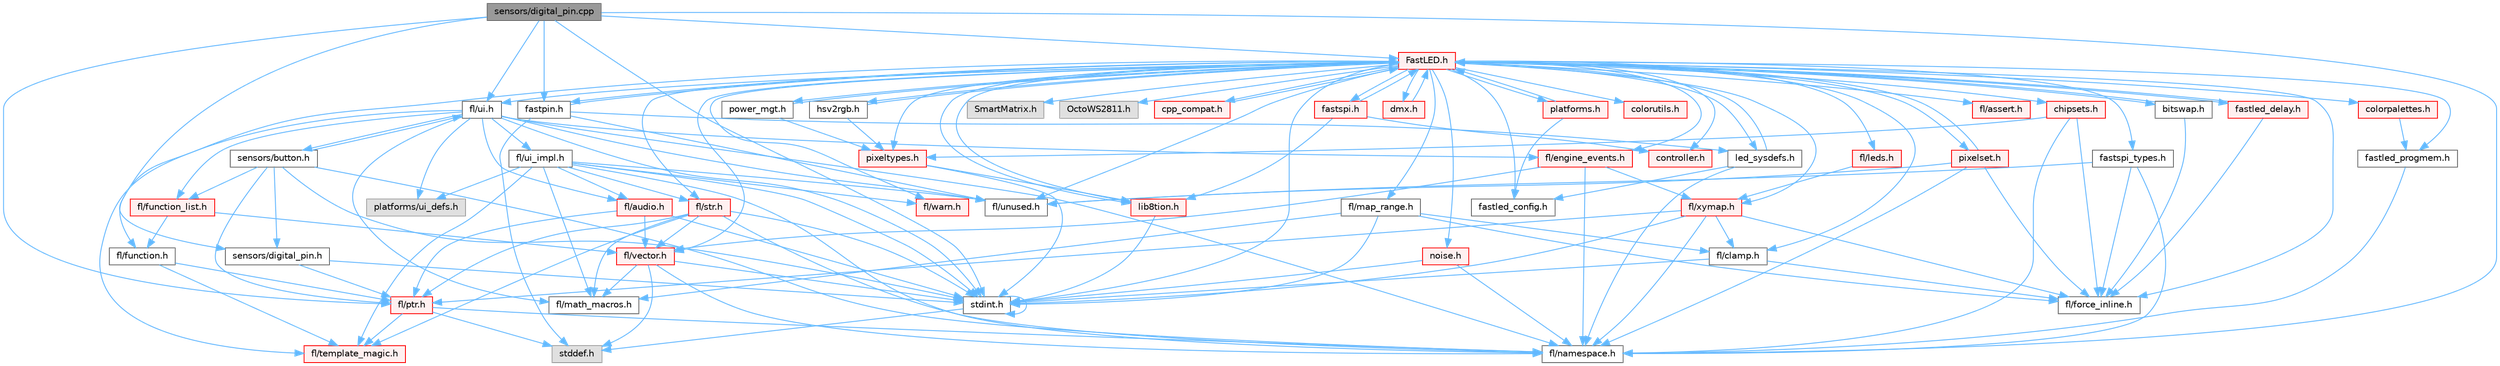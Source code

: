 digraph "sensors/digital_pin.cpp"
{
 // INTERACTIVE_SVG=YES
 // LATEX_PDF_SIZE
  bgcolor="transparent";
  edge [fontname=Helvetica,fontsize=10,labelfontname=Helvetica,labelfontsize=10];
  node [fontname=Helvetica,fontsize=10,shape=box,height=0.2,width=0.4];
  Node1 [id="Node000001",label="sensors/digital_pin.cpp",height=0.2,width=0.4,color="gray40", fillcolor="grey60", style="filled", fontcolor="black",tooltip=" "];
  Node1 -> Node2 [id="edge1_Node000001_Node000002",color="steelblue1",style="solid",tooltip=" "];
  Node2 [id="Node000002",label="stdint.h",height=0.2,width=0.4,color="grey40", fillcolor="white", style="filled",URL="$df/dd8/stdint_8h.html",tooltip=" "];
  Node2 -> Node3 [id="edge2_Node000002_Node000003",color="steelblue1",style="solid",tooltip=" "];
  Node3 [id="Node000003",label="stddef.h",height=0.2,width=0.4,color="grey60", fillcolor="#E0E0E0", style="filled",tooltip=" "];
  Node2 -> Node2 [id="edge3_Node000002_Node000002",color="steelblue1",style="solid",tooltip=" "];
  Node1 -> Node4 [id="edge4_Node000001_Node000004",color="steelblue1",style="solid",tooltip=" "];
  Node4 [id="Node000004",label="fl/ui.h",height=0.2,width=0.4,color="grey40", fillcolor="white", style="filled",URL="$d9/d3b/ui_8h.html",tooltip=" "];
  Node4 -> Node2 [id="edge5_Node000004_Node000002",color="steelblue1",style="solid",tooltip=" "];
  Node4 -> Node5 [id="edge6_Node000004_Node000005",color="steelblue1",style="solid",tooltip=" "];
  Node5 [id="Node000005",label="fl/audio.h",height=0.2,width=0.4,color="red", fillcolor="#FFF0F0", style="filled",URL="$da/d09/audio_8h.html",tooltip=" "];
  Node5 -> Node19 [id="edge7_Node000005_Node000019",color="steelblue1",style="solid",tooltip=" "];
  Node19 [id="Node000019",label="fl/ptr.h",height=0.2,width=0.4,color="red", fillcolor="#FFF0F0", style="filled",URL="$dd/d98/ptr_8h.html",tooltip=" "];
  Node19 -> Node3 [id="edge8_Node000019_Node000003",color="steelblue1",style="solid",tooltip=" "];
  Node19 -> Node18 [id="edge9_Node000019_Node000018",color="steelblue1",style="solid",tooltip=" "];
  Node18 [id="Node000018",label="fl/namespace.h",height=0.2,width=0.4,color="grey40", fillcolor="white", style="filled",URL="$df/d2a/namespace_8h.html",tooltip="Implements the FastLED namespace macros."];
  Node19 -> Node20 [id="edge10_Node000019_Node000020",color="steelblue1",style="solid",tooltip=" "];
  Node20 [id="Node000020",label="fl/template_magic.h",height=0.2,width=0.4,color="red", fillcolor="#FFF0F0", style="filled",URL="$d8/d0c/template__magic_8h.html",tooltip=" "];
  Node5 -> Node22 [id="edge11_Node000005_Node000022",color="steelblue1",style="solid",tooltip=" "];
  Node22 [id="Node000022",label="fl/vector.h",height=0.2,width=0.4,color="red", fillcolor="#FFF0F0", style="filled",URL="$d6/d68/vector_8h.html",tooltip=" "];
  Node22 -> Node3 [id="edge12_Node000022_Node000003",color="steelblue1",style="solid",tooltip=" "];
  Node22 -> Node2 [id="edge13_Node000022_Node000002",color="steelblue1",style="solid",tooltip=" "];
  Node22 -> Node17 [id="edge14_Node000022_Node000017",color="steelblue1",style="solid",tooltip=" "];
  Node17 [id="Node000017",label="fl/math_macros.h",height=0.2,width=0.4,color="grey40", fillcolor="white", style="filled",URL="$d8/db8/math__macros_8h.html",tooltip=" "];
  Node22 -> Node18 [id="edge15_Node000022_Node000018",color="steelblue1",style="solid",tooltip=" "];
  Node5 -> Node2 [id="edge16_Node000005_Node000002",color="steelblue1",style="solid",tooltip=" "];
  Node4 -> Node29 [id="edge17_Node000004_Node000029",color="steelblue1",style="solid",tooltip=" "];
  Node29 [id="Node000029",label="fl/engine_events.h",height=0.2,width=0.4,color="red", fillcolor="#FFF0F0", style="filled",URL="$db/dc0/engine__events_8h.html",tooltip=" "];
  Node29 -> Node18 [id="edge18_Node000029_Node000018",color="steelblue1",style="solid",tooltip=" "];
  Node29 -> Node22 [id="edge19_Node000029_Node000022",color="steelblue1",style="solid",tooltip=" "];
  Node29 -> Node37 [id="edge20_Node000029_Node000037",color="steelblue1",style="solid",tooltip=" "];
  Node37 [id="Node000037",label="fl/xymap.h",height=0.2,width=0.4,color="red", fillcolor="#FFF0F0", style="filled",URL="$da/d61/xymap_8h.html",tooltip=" "];
  Node37 -> Node2 [id="edge21_Node000037_Node000002",color="steelblue1",style="solid",tooltip=" "];
  Node37 -> Node14 [id="edge22_Node000037_Node000014",color="steelblue1",style="solid",tooltip=" "];
  Node14 [id="Node000014",label="fl/clamp.h",height=0.2,width=0.4,color="grey40", fillcolor="white", style="filled",URL="$d6/dd3/clamp_8h.html",tooltip=" "];
  Node14 -> Node2 [id="edge23_Node000014_Node000002",color="steelblue1",style="solid",tooltip=" "];
  Node14 -> Node15 [id="edge24_Node000014_Node000015",color="steelblue1",style="solid",tooltip=" "];
  Node15 [id="Node000015",label="fl/force_inline.h",height=0.2,width=0.4,color="grey40", fillcolor="white", style="filled",URL="$d4/d64/force__inline_8h.html",tooltip=" "];
  Node37 -> Node15 [id="edge25_Node000037_Node000015",color="steelblue1",style="solid",tooltip=" "];
  Node37 -> Node18 [id="edge26_Node000037_Node000018",color="steelblue1",style="solid",tooltip=" "];
  Node37 -> Node19 [id="edge27_Node000037_Node000019",color="steelblue1",style="solid",tooltip=" "];
  Node4 -> Node43 [id="edge28_Node000004_Node000043",color="steelblue1",style="solid",tooltip=" "];
  Node43 [id="Node000043",label="fl/function_list.h",height=0.2,width=0.4,color="red", fillcolor="#FFF0F0", style="filled",URL="$d0/d64/function__list_8h.html",tooltip=" "];
  Node43 -> Node44 [id="edge29_Node000043_Node000044",color="steelblue1",style="solid",tooltip=" "];
  Node44 [id="Node000044",label="fl/function.h",height=0.2,width=0.4,color="grey40", fillcolor="white", style="filled",URL="$dd/d67/function_8h.html",tooltip=" "];
  Node44 -> Node19 [id="edge30_Node000044_Node000019",color="steelblue1",style="solid",tooltip=" "];
  Node44 -> Node20 [id="edge31_Node000044_Node000020",color="steelblue1",style="solid",tooltip=" "];
  Node43 -> Node22 [id="edge32_Node000043_Node000022",color="steelblue1",style="solid",tooltip=" "];
  Node4 -> Node17 [id="edge33_Node000004_Node000017",color="steelblue1",style="solid",tooltip=" "];
  Node4 -> Node18 [id="edge34_Node000004_Node000018",color="steelblue1",style="solid",tooltip=" "];
  Node4 -> Node20 [id="edge35_Node000004_Node000020",color="steelblue1",style="solid",tooltip=" "];
  Node4 -> Node45 [id="edge36_Node000004_Node000045",color="steelblue1",style="solid",tooltip=" "];
  Node45 [id="Node000045",label="fl/ui_impl.h",height=0.2,width=0.4,color="grey40", fillcolor="white", style="filled",URL="$d6/dc0/ui__impl_8h.html",tooltip=" "];
  Node45 -> Node2 [id="edge37_Node000045_Node000002",color="steelblue1",style="solid",tooltip=" "];
  Node45 -> Node5 [id="edge38_Node000045_Node000005",color="steelblue1",style="solid",tooltip=" "];
  Node45 -> Node17 [id="edge39_Node000045_Node000017",color="steelblue1",style="solid",tooltip=" "];
  Node45 -> Node18 [id="edge40_Node000045_Node000018",color="steelblue1",style="solid",tooltip=" "];
  Node45 -> Node11 [id="edge41_Node000045_Node000011",color="steelblue1",style="solid",tooltip=" "];
  Node11 [id="Node000011",label="fl/str.h",height=0.2,width=0.4,color="red", fillcolor="#FFF0F0", style="filled",URL="$d1/d93/str_8h.html",tooltip=" "];
  Node11 -> Node2 [id="edge42_Node000011_Node000002",color="steelblue1",style="solid",tooltip=" "];
  Node11 -> Node17 [id="edge43_Node000011_Node000017",color="steelblue1",style="solid",tooltip=" "];
  Node11 -> Node18 [id="edge44_Node000011_Node000018",color="steelblue1",style="solid",tooltip=" "];
  Node11 -> Node19 [id="edge45_Node000011_Node000019",color="steelblue1",style="solid",tooltip=" "];
  Node11 -> Node20 [id="edge46_Node000011_Node000020",color="steelblue1",style="solid",tooltip=" "];
  Node11 -> Node22 [id="edge47_Node000011_Node000022",color="steelblue1",style="solid",tooltip=" "];
  Node45 -> Node20 [id="edge48_Node000045_Node000020",color="steelblue1",style="solid",tooltip=" "];
  Node45 -> Node26 [id="edge49_Node000045_Node000026",color="steelblue1",style="solid",tooltip=" "];
  Node26 [id="Node000026",label="fl/unused.h",height=0.2,width=0.4,color="grey40", fillcolor="white", style="filled",URL="$d8/d4b/unused_8h.html",tooltip=" "];
  Node45 -> Node46 [id="edge50_Node000045_Node000046",color="steelblue1",style="solid",tooltip=" "];
  Node46 [id="Node000046",label="fl/warn.h",height=0.2,width=0.4,color="red", fillcolor="#FFF0F0", style="filled",URL="$de/d77/warn_8h.html",tooltip=" "];
  Node45 -> Node49 [id="edge51_Node000045_Node000049",color="steelblue1",style="solid",tooltip=" "];
  Node49 [id="Node000049",label="platforms/ui_defs.h",height=0.2,width=0.4,color="grey60", fillcolor="#E0E0E0", style="filled",tooltip=" "];
  Node4 -> Node26 [id="edge52_Node000004_Node000026",color="steelblue1",style="solid",tooltip=" "];
  Node4 -> Node49 [id="edge53_Node000004_Node000049",color="steelblue1",style="solid",tooltip=" "];
  Node4 -> Node50 [id="edge54_Node000004_Node000050",color="steelblue1",style="solid",tooltip=" "];
  Node50 [id="Node000050",label="sensors/button.h",height=0.2,width=0.4,color="grey40", fillcolor="white", style="filled",URL="$d7/d0e/button_8h.html",tooltip=" "];
  Node50 -> Node2 [id="edge55_Node000050_Node000002",color="steelblue1",style="solid",tooltip=" "];
  Node50 -> Node43 [id="edge56_Node000050_Node000043",color="steelblue1",style="solid",tooltip=" "];
  Node50 -> Node18 [id="edge57_Node000050_Node000018",color="steelblue1",style="solid",tooltip=" "];
  Node50 -> Node19 [id="edge58_Node000050_Node000019",color="steelblue1",style="solid",tooltip=" "];
  Node50 -> Node4 [id="edge59_Node000050_Node000004",color="steelblue1",style="solid",tooltip=" "];
  Node50 -> Node51 [id="edge60_Node000050_Node000051",color="steelblue1",style="solid",tooltip=" "];
  Node51 [id="Node000051",label="sensors/digital_pin.h",height=0.2,width=0.4,color="grey40", fillcolor="white", style="filled",URL="$dd/d83/digital__pin_8h.html",tooltip=" "];
  Node51 -> Node2 [id="edge61_Node000051_Node000002",color="steelblue1",style="solid",tooltip=" "];
  Node51 -> Node19 [id="edge62_Node000051_Node000019",color="steelblue1",style="solid",tooltip=" "];
  Node1 -> Node19 [id="edge63_Node000001_Node000019",color="steelblue1",style="solid",tooltip=" "];
  Node1 -> Node18 [id="edge64_Node000001_Node000018",color="steelblue1",style="solid",tooltip=" "];
  Node1 -> Node51 [id="edge65_Node000001_Node000051",color="steelblue1",style="solid",tooltip=" "];
  Node1 -> Node52 [id="edge66_Node000001_Node000052",color="steelblue1",style="solid",tooltip=" "];
  Node52 [id="Node000052",label="FastLED.h",height=0.2,width=0.4,color="red", fillcolor="#FFF0F0", style="filled",URL="$db/d97/_fast_l_e_d_8h.html",tooltip="central include file for FastLED, defines the CFastLED class/object"];
  Node52 -> Node2 [id="edge67_Node000052_Node000002",color="steelblue1",style="solid",tooltip=" "];
  Node52 -> Node53 [id="edge68_Node000052_Node000053",color="steelblue1",style="solid",tooltip=" "];
  Node53 [id="Node000053",label="SmartMatrix.h",height=0.2,width=0.4,color="grey60", fillcolor="#E0E0E0", style="filled",tooltip=" "];
  Node52 -> Node54 [id="edge69_Node000052_Node000054",color="steelblue1",style="solid",tooltip=" "];
  Node54 [id="Node000054",label="OctoWS2811.h",height=0.2,width=0.4,color="grey60", fillcolor="#E0E0E0", style="filled",tooltip=" "];
  Node52 -> Node15 [id="edge70_Node000052_Node000015",color="steelblue1",style="solid",tooltip=" "];
  Node52 -> Node55 [id="edge71_Node000052_Node000055",color="steelblue1",style="solid",tooltip=" "];
  Node55 [id="Node000055",label="cpp_compat.h",height=0.2,width=0.4,color="red", fillcolor="#FFF0F0", style="filled",URL="$d9/d13/cpp__compat_8h.html",tooltip="Compatibility functions based on C++ version."];
  Node55 -> Node52 [id="edge72_Node000055_Node000052",color="steelblue1",style="solid",tooltip=" "];
  Node52 -> Node57 [id="edge73_Node000052_Node000057",color="steelblue1",style="solid",tooltip=" "];
  Node57 [id="Node000057",label="fastled_config.h",height=0.2,width=0.4,color="grey40", fillcolor="white", style="filled",URL="$d5/d11/fastled__config_8h.html",tooltip="Contains definitions that can be used to configure FastLED at compile time."];
  Node52 -> Node58 [id="edge74_Node000052_Node000058",color="steelblue1",style="solid",tooltip=" "];
  Node58 [id="Node000058",label="led_sysdefs.h",height=0.2,width=0.4,color="grey40", fillcolor="white", style="filled",URL="$d9/d3e/led__sysdefs_8h.html",tooltip="Determines which platform system definitions to include."];
  Node58 -> Node52 [id="edge75_Node000058_Node000052",color="steelblue1",style="solid",tooltip=" "];
  Node58 -> Node57 [id="edge76_Node000058_Node000057",color="steelblue1",style="solid",tooltip=" "];
  Node58 -> Node18 [id="edge77_Node000058_Node000018",color="steelblue1",style="solid",tooltip=" "];
  Node52 -> Node59 [id="edge78_Node000052_Node000059",color="steelblue1",style="solid",tooltip=" "];
  Node59 [id="Node000059",label="fastled_delay.h",height=0.2,width=0.4,color="red", fillcolor="#FFF0F0", style="filled",URL="$d0/da8/fastled__delay_8h.html",tooltip="Utility functions and classes for managing delay cycles."];
  Node59 -> Node52 [id="edge79_Node000059_Node000052",color="steelblue1",style="solid",tooltip=" "];
  Node59 -> Node15 [id="edge80_Node000059_Node000015",color="steelblue1",style="solid",tooltip=" "];
  Node52 -> Node61 [id="edge81_Node000052_Node000061",color="steelblue1",style="solid",tooltip=" "];
  Node61 [id="Node000061",label="bitswap.h",height=0.2,width=0.4,color="grey40", fillcolor="white", style="filled",URL="$de/ded/bitswap_8h.html",tooltip="Functions for doing a rotation of bits/bytes used by parallel output."];
  Node61 -> Node52 [id="edge82_Node000061_Node000052",color="steelblue1",style="solid",tooltip=" "];
  Node61 -> Node15 [id="edge83_Node000061_Node000015",color="steelblue1",style="solid",tooltip=" "];
  Node52 -> Node62 [id="edge84_Node000052_Node000062",color="steelblue1",style="solid",tooltip=" "];
  Node62 [id="Node000062",label="controller.h",height=0.2,width=0.4,color="red", fillcolor="#FFF0F0", style="filled",URL="$d2/dd9/controller_8h.html",tooltip="deprecated: base definitions used by led controllers for writing out led data"];
  Node52 -> Node83 [id="edge85_Node000052_Node000083",color="steelblue1",style="solid",tooltip=" "];
  Node83 [id="Node000083",label="fastpin.h",height=0.2,width=0.4,color="grey40", fillcolor="white", style="filled",URL="$db/d65/fastpin_8h.html",tooltip="Class base definitions for defining fast pin access."];
  Node83 -> Node52 [id="edge86_Node000083_Node000052",color="steelblue1",style="solid",tooltip=" "];
  Node83 -> Node58 [id="edge87_Node000083_Node000058",color="steelblue1",style="solid",tooltip=" "];
  Node83 -> Node3 [id="edge88_Node000083_Node000003",color="steelblue1",style="solid",tooltip=" "];
  Node83 -> Node26 [id="edge89_Node000083_Node000026",color="steelblue1",style="solid",tooltip=" "];
  Node52 -> Node84 [id="edge90_Node000052_Node000084",color="steelblue1",style="solid",tooltip=" "];
  Node84 [id="Node000084",label="fastspi_types.h",height=0.2,width=0.4,color="grey40", fillcolor="white", style="filled",URL="$d2/ddb/fastspi__types_8h.html",tooltip="Data types and constants used by SPI interfaces."];
  Node84 -> Node15 [id="edge91_Node000084_Node000015",color="steelblue1",style="solid",tooltip=" "];
  Node84 -> Node18 [id="edge92_Node000084_Node000018",color="steelblue1",style="solid",tooltip=" "];
  Node84 -> Node26 [id="edge93_Node000084_Node000026",color="steelblue1",style="solid",tooltip=" "];
  Node52 -> Node85 [id="edge94_Node000052_Node000085",color="steelblue1",style="solid",tooltip=" "];
  Node85 [id="Node000085",label="dmx.h",height=0.2,width=0.4,color="red", fillcolor="#FFF0F0", style="filled",URL="$d3/de1/dmx_8h.html",tooltip="Defines the DMX512-based LED controllers."];
  Node85 -> Node52 [id="edge95_Node000085_Node000052",color="steelblue1",style="solid",tooltip=" "];
  Node52 -> Node88 [id="edge96_Node000052_Node000088",color="steelblue1",style="solid",tooltip=" "];
  Node88 [id="Node000088",label="platforms.h",height=0.2,width=0.4,color="red", fillcolor="#FFF0F0", style="filled",URL="$da/dc9/platforms_8h.html",tooltip="Determines which platforms headers to include."];
  Node88 -> Node52 [id="edge97_Node000088_Node000052",color="steelblue1",style="solid",tooltip=" "];
  Node88 -> Node57 [id="edge98_Node000088_Node000057",color="steelblue1",style="solid",tooltip=" "];
  Node52 -> Node90 [id="edge99_Node000052_Node000090",color="steelblue1",style="solid",tooltip=" "];
  Node90 [id="Node000090",label="fastled_progmem.h",height=0.2,width=0.4,color="grey40", fillcolor="white", style="filled",URL="$df/dab/fastled__progmem_8h.html",tooltip="Wrapper definitions to allow seamless use of PROGMEM in environments that have it."];
  Node90 -> Node18 [id="edge100_Node000090_Node000018",color="steelblue1",style="solid",tooltip=" "];
  Node52 -> Node65 [id="edge101_Node000052_Node000065",color="steelblue1",style="solid",tooltip=" "];
  Node65 [id="Node000065",label="lib8tion.h",height=0.2,width=0.4,color="red", fillcolor="#FFF0F0", style="filled",URL="$df/da5/lib8tion_8h.html",tooltip="Fast, efficient 8-bit math functions specifically designed for high-performance LED programming."];
  Node65 -> Node52 [id="edge102_Node000065_Node000052",color="steelblue1",style="solid",tooltip=" "];
  Node65 -> Node2 [id="edge103_Node000065_Node000002",color="steelblue1",style="solid",tooltip=" "];
  Node52 -> Node64 [id="edge104_Node000052_Node000064",color="steelblue1",style="solid",tooltip=" "];
  Node64 [id="Node000064",label="pixeltypes.h",height=0.2,width=0.4,color="red", fillcolor="#FFF0F0", style="filled",URL="$d2/dba/pixeltypes_8h.html",tooltip="Includes defintions for RGB and HSV pixels."];
  Node64 -> Node2 [id="edge105_Node000064_Node000002",color="steelblue1",style="solid",tooltip=" "];
  Node64 -> Node65 [id="edge106_Node000064_Node000065",color="steelblue1",style="solid",tooltip=" "];
  Node52 -> Node91 [id="edge107_Node000052_Node000091",color="steelblue1",style="solid",tooltip=" "];
  Node91 [id="Node000091",label="hsv2rgb.h",height=0.2,width=0.4,color="grey40", fillcolor="white", style="filled",URL="$de/d9a/hsv2rgb_8h.html",tooltip="Functions to convert from the HSV colorspace to the RGB colorspace."];
  Node91 -> Node52 [id="edge108_Node000091_Node000052",color="steelblue1",style="solid",tooltip=" "];
  Node91 -> Node64 [id="edge109_Node000091_Node000064",color="steelblue1",style="solid",tooltip=" "];
  Node52 -> Node92 [id="edge110_Node000052_Node000092",color="steelblue1",style="solid",tooltip=" "];
  Node92 [id="Node000092",label="colorutils.h",height=0.2,width=0.4,color="red", fillcolor="#FFF0F0", style="filled",URL="$d1/dfb/colorutils_8h.html",tooltip=" "];
  Node52 -> Node97 [id="edge111_Node000052_Node000097",color="steelblue1",style="solid",tooltip=" "];
  Node97 [id="Node000097",label="pixelset.h",height=0.2,width=0.4,color="red", fillcolor="#FFF0F0", style="filled",URL="$d4/d46/pixelset_8h.html",tooltip="Declares classes for managing logical groups of LEDs."];
  Node97 -> Node15 [id="edge112_Node000097_Node000015",color="steelblue1",style="solid",tooltip=" "];
  Node97 -> Node18 [id="edge113_Node000097_Node000018",color="steelblue1",style="solid",tooltip=" "];
  Node97 -> Node26 [id="edge114_Node000097_Node000026",color="steelblue1",style="solid",tooltip=" "];
  Node97 -> Node52 [id="edge115_Node000097_Node000052",color="steelblue1",style="solid",tooltip=" "];
  Node52 -> Node98 [id="edge116_Node000052_Node000098",color="steelblue1",style="solid",tooltip=" "];
  Node98 [id="Node000098",label="colorpalettes.h",height=0.2,width=0.4,color="red", fillcolor="#FFF0F0", style="filled",URL="$dc/dcc/colorpalettes_8h.html",tooltip="Declarations for the predefined color palettes supplied by FastLED."];
  Node98 -> Node90 [id="edge117_Node000098_Node000090",color="steelblue1",style="solid",tooltip=" "];
  Node52 -> Node99 [id="edge118_Node000052_Node000099",color="steelblue1",style="solid",tooltip=" "];
  Node99 [id="Node000099",label="noise.h",height=0.2,width=0.4,color="red", fillcolor="#FFF0F0", style="filled",URL="$d1/d31/noise_8h.html",tooltip="Functions to generate and fill arrays with noise."];
  Node99 -> Node2 [id="edge119_Node000099_Node000002",color="steelblue1",style="solid",tooltip=" "];
  Node99 -> Node18 [id="edge120_Node000099_Node000018",color="steelblue1",style="solid",tooltip=" "];
  Node52 -> Node100 [id="edge121_Node000052_Node000100",color="steelblue1",style="solid",tooltip=" "];
  Node100 [id="Node000100",label="power_mgt.h",height=0.2,width=0.4,color="grey40", fillcolor="white", style="filled",URL="$dc/d5b/power__mgt_8h.html",tooltip="Functions to limit the power used by FastLED."];
  Node100 -> Node52 [id="edge122_Node000100_Node000052",color="steelblue1",style="solid",tooltip=" "];
  Node100 -> Node64 [id="edge123_Node000100_Node000064",color="steelblue1",style="solid",tooltip=" "];
  Node52 -> Node101 [id="edge124_Node000052_Node000101",color="steelblue1",style="solid",tooltip=" "];
  Node101 [id="Node000101",label="fastspi.h",height=0.2,width=0.4,color="red", fillcolor="#FFF0F0", style="filled",URL="$d6/ddc/fastspi_8h.html",tooltip="Serial peripheral interface (SPI) definitions per platform."];
  Node101 -> Node52 [id="edge125_Node000101_Node000052",color="steelblue1",style="solid",tooltip=" "];
  Node101 -> Node62 [id="edge126_Node000101_Node000062",color="steelblue1",style="solid",tooltip=" "];
  Node101 -> Node65 [id="edge127_Node000101_Node000065",color="steelblue1",style="solid",tooltip=" "];
  Node52 -> Node103 [id="edge128_Node000052_Node000103",color="steelblue1",style="solid",tooltip=" "];
  Node103 [id="Node000103",label="chipsets.h",height=0.2,width=0.4,color="red", fillcolor="#FFF0F0", style="filled",URL="$db/d66/chipsets_8h.html",tooltip="Contains the bulk of the definitions for the various LED chipsets supported."];
  Node103 -> Node64 [id="edge129_Node000103_Node000064",color="steelblue1",style="solid",tooltip=" "];
  Node103 -> Node15 [id="edge130_Node000103_Node000015",color="steelblue1",style="solid",tooltip=" "];
  Node103 -> Node18 [id="edge131_Node000103_Node000018",color="steelblue1",style="solid",tooltip=" "];
  Node52 -> Node29 [id="edge132_Node000052_Node000029",color="steelblue1",style="solid",tooltip=" "];
  Node52 -> Node104 [id="edge133_Node000052_Node000104",color="steelblue1",style="solid",tooltip=" "];
  Node104 [id="Node000104",label="fl/leds.h",height=0.2,width=0.4,color="red", fillcolor="#FFF0F0", style="filled",URL="$da/d78/leds_8h.html",tooltip=" "];
  Node104 -> Node37 [id="edge134_Node000104_Node000037",color="steelblue1",style="solid",tooltip=" "];
  Node52 -> Node11 [id="edge135_Node000052_Node000011",color="steelblue1",style="solid",tooltip=" "];
  Node52 -> Node37 [id="edge136_Node000052_Node000037",color="steelblue1",style="solid",tooltip=" "];
  Node52 -> Node14 [id="edge137_Node000052_Node000014",color="steelblue1",style="solid",tooltip=" "];
  Node52 -> Node16 [id="edge138_Node000052_Node000016",color="steelblue1",style="solid",tooltip=" "];
  Node16 [id="Node000016",label="fl/map_range.h",height=0.2,width=0.4,color="grey40", fillcolor="white", style="filled",URL="$d1/d47/map__range_8h.html",tooltip=" "];
  Node16 -> Node2 [id="edge139_Node000016_Node000002",color="steelblue1",style="solid",tooltip=" "];
  Node16 -> Node14 [id="edge140_Node000016_Node000014",color="steelblue1",style="solid",tooltip=" "];
  Node16 -> Node15 [id="edge141_Node000016_Node000015",color="steelblue1",style="solid",tooltip=" "];
  Node16 -> Node17 [id="edge142_Node000016_Node000017",color="steelblue1",style="solid",tooltip=" "];
  Node52 -> Node46 [id="edge143_Node000052_Node000046",color="steelblue1",style="solid",tooltip=" "];
  Node52 -> Node33 [id="edge144_Node000052_Node000033",color="steelblue1",style="solid",tooltip=" "];
  Node33 [id="Node000033",label="fl/assert.h",height=0.2,width=0.4,color="red", fillcolor="#FFF0F0", style="filled",URL="$dc/da7/assert_8h.html",tooltip=" "];
  Node52 -> Node26 [id="edge145_Node000052_Node000026",color="steelblue1",style="solid",tooltip=" "];
  Node52 -> Node22 [id="edge146_Node000052_Node000022",color="steelblue1",style="solid",tooltip=" "];
  Node52 -> Node44 [id="edge147_Node000052_Node000044",color="steelblue1",style="solid",tooltip=" "];
  Node52 -> Node4 [id="edge148_Node000052_Node000004",color="steelblue1",style="solid",tooltip=" "];
  Node1 -> Node83 [id="edge149_Node000001_Node000083",color="steelblue1",style="solid",tooltip=" "];
}
